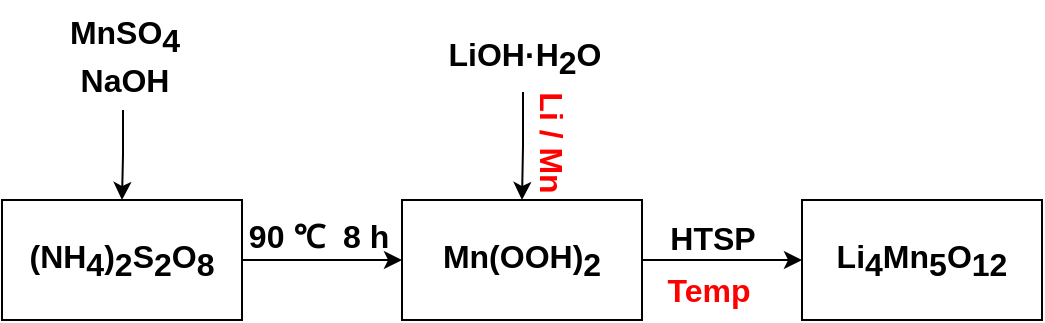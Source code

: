 <mxfile version="21.1.1" type="github">
  <diagram name="第 1 页" id="xfCCole29WGeKrCOejfP">
    <mxGraphModel dx="552" dy="298" grid="0" gridSize="10" guides="1" tooltips="1" connect="1" arrows="1" fold="1" page="1" pageScale="1" pageWidth="827" pageHeight="1169" math="0" shadow="0">
      <root>
        <mxCell id="0" />
        <mxCell id="1" parent="0" />
        <mxCell id="-XhoZ8y8NFRUwULXEBK8-5" value="" style="edgeStyle=orthogonalEdgeStyle;rounded=0;orthogonalLoop=1;jettySize=auto;html=1;fontSize=16;fontStyle=1" edge="1" parent="1" source="-XhoZ8y8NFRUwULXEBK8-1" target="-XhoZ8y8NFRUwULXEBK8-4">
          <mxGeometry relative="1" as="geometry" />
        </mxCell>
        <mxCell id="-XhoZ8y8NFRUwULXEBK8-1" value="(NH&lt;sub style=&quot;font-size: 16px;&quot;&gt;4&lt;/sub&gt;)&lt;sub style=&quot;font-size: 16px;&quot;&gt;2&lt;/sub&gt;S&lt;sub style=&quot;font-size: 16px;&quot;&gt;2&lt;/sub&gt;O&lt;sub style=&quot;font-size: 16px;&quot;&gt;8&lt;/sub&gt;" style="rounded=0;whiteSpace=wrap;html=1;fontSize=16;fontStyle=1" vertex="1" parent="1">
          <mxGeometry x="106" y="143" width="120" height="60" as="geometry" />
        </mxCell>
        <mxCell id="-XhoZ8y8NFRUwULXEBK8-3" value="" style="edgeStyle=orthogonalEdgeStyle;rounded=0;orthogonalLoop=1;jettySize=auto;html=1;fontSize=16;fontStyle=1" edge="1" parent="1" source="-XhoZ8y8NFRUwULXEBK8-2" target="-XhoZ8y8NFRUwULXEBK8-1">
          <mxGeometry relative="1" as="geometry" />
        </mxCell>
        <mxCell id="-XhoZ8y8NFRUwULXEBK8-2" value="MnSO&lt;sub style=&quot;font-size: 16px;&quot;&gt;4&lt;/sub&gt;&lt;br style=&quot;font-size: 16px;&quot;&gt;NaOH" style="text;html=1;align=center;verticalAlign=middle;resizable=0;points=[];autosize=1;strokeColor=none;fillColor=none;fontSize=16;fontStyle=1" vertex="1" parent="1">
          <mxGeometry x="130" y="43" width="73" height="55" as="geometry" />
        </mxCell>
        <mxCell id="-XhoZ8y8NFRUwULXEBK8-9" value="" style="edgeStyle=orthogonalEdgeStyle;rounded=0;orthogonalLoop=1;jettySize=auto;html=1;fontSize=16;fontStyle=1" edge="1" parent="1" source="-XhoZ8y8NFRUwULXEBK8-4" target="-XhoZ8y8NFRUwULXEBK8-8">
          <mxGeometry relative="1" as="geometry" />
        </mxCell>
        <mxCell id="-XhoZ8y8NFRUwULXEBK8-4" value="Mn(OOH)&lt;sub style=&quot;font-size: 16px;&quot;&gt;2&lt;/sub&gt;" style="rounded=0;whiteSpace=wrap;html=1;fontSize=16;fontStyle=1" vertex="1" parent="1">
          <mxGeometry x="306" y="143" width="120" height="60" as="geometry" />
        </mxCell>
        <mxCell id="-XhoZ8y8NFRUwULXEBK8-7" value="" style="edgeStyle=orthogonalEdgeStyle;rounded=0;orthogonalLoop=1;jettySize=auto;html=1;fontSize=16;fontStyle=1" edge="1" parent="1" source="-XhoZ8y8NFRUwULXEBK8-6" target="-XhoZ8y8NFRUwULXEBK8-4">
          <mxGeometry relative="1" as="geometry" />
        </mxCell>
        <mxCell id="-XhoZ8y8NFRUwULXEBK8-6" value="LiOH·H&lt;sub style=&quot;font-size: 16px;&quot;&gt;2&lt;/sub&gt;O" style="text;html=1;align=center;verticalAlign=middle;resizable=0;points=[];autosize=1;strokeColor=none;fillColor=none;fontSize=16;fontStyle=1" vertex="1" parent="1">
          <mxGeometry x="319.5" y="54" width="94" height="35" as="geometry" />
        </mxCell>
        <mxCell id="-XhoZ8y8NFRUwULXEBK8-8" value="Li&lt;sub style=&quot;font-size: 16px;&quot;&gt;4&lt;/sub&gt;Mn&lt;sub style=&quot;font-size: 16px;&quot;&gt;5&lt;/sub&gt;O&lt;sub style=&quot;font-size: 16px;&quot;&gt;12&lt;/sub&gt;" style="rounded=0;whiteSpace=wrap;html=1;fontSize=16;fontStyle=1" vertex="1" parent="1">
          <mxGeometry x="506" y="143" width="120" height="60" as="geometry" />
        </mxCell>
        <mxCell id="-XhoZ8y8NFRUwULXEBK8-10" value="90 ℃&amp;nbsp; 8 h" style="text;html=1;align=center;verticalAlign=middle;resizable=0;points=[];autosize=1;strokeColor=none;fillColor=none;fontSize=16;fontStyle=1" vertex="1" parent="1">
          <mxGeometry x="220" y="145" width="88" height="31" as="geometry" />
        </mxCell>
        <mxCell id="-XhoZ8y8NFRUwULXEBK8-11" value="HTSP" style="text;html=1;align=center;verticalAlign=middle;resizable=0;points=[];autosize=1;strokeColor=none;fillColor=none;fontSize=16;fontStyle=1" vertex="1" parent="1">
          <mxGeometry x="430" y="146" width="61" height="31" as="geometry" />
        </mxCell>
        <mxCell id="-XhoZ8y8NFRUwULXEBK8-12" value="Temp" style="text;html=1;align=center;verticalAlign=middle;resizable=0;points=[];autosize=1;strokeColor=none;fillColor=none;fontColor=#FF0000;fontSize=16;fontStyle=1" vertex="1" parent="1">
          <mxGeometry x="429" y="172" width="59" height="31" as="geometry" />
        </mxCell>
        <mxCell id="-XhoZ8y8NFRUwULXEBK8-13" value="Li / Mn" style="text;html=1;align=center;verticalAlign=middle;resizable=0;points=[];autosize=1;strokeColor=none;fillColor=none;rotation=90;fontColor=#FF0000;fontSize=16;fontStyle=1" vertex="1" parent="1">
          <mxGeometry x="347" y="98" width="69" height="31" as="geometry" />
        </mxCell>
      </root>
    </mxGraphModel>
  </diagram>
</mxfile>
